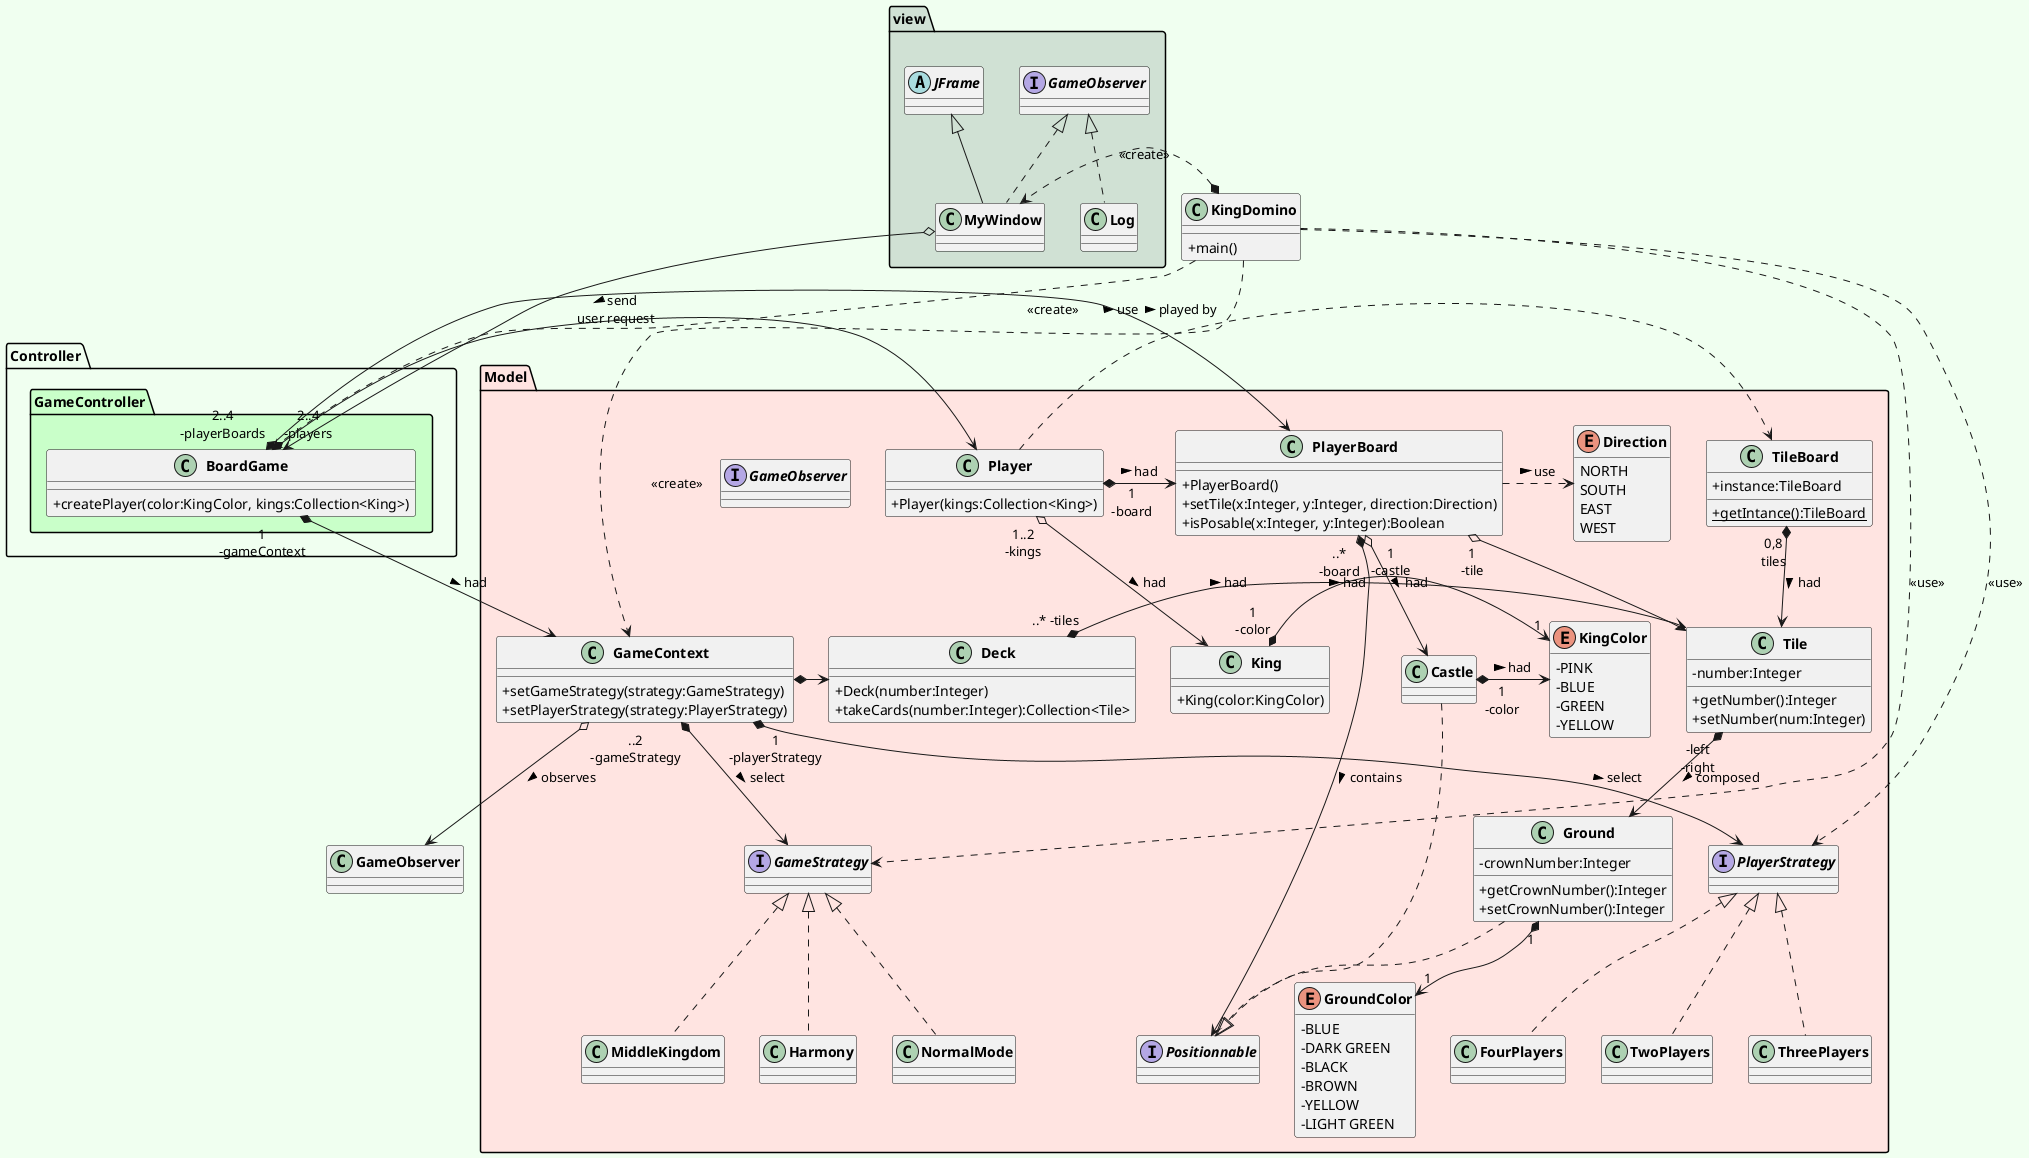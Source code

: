 @startuml
'skinparam style strictuml
skinparam classAttributeIconSize 0
skinparam classFontStyle Bold
hide enum methods
skinparam BackgroundColor HoneyDew

'class main qui va executer le jeu
class KingDomino{
+main()
}


package Controller{
'package CONTROLLER
package GameController #technology{
    ' plateau de jeu
    class BoardGame{

        +createPlayer(color:KingColor, kings:Collection<King>)

    }
}

}


package Model #mistyrose{
    'interface players
    interface PlayerStrategy{

    }
    class TwoPlayers implements PlayerStrategy{

    }

    class ThreePlayers implements PlayerStrategy{
    }

   class FourPlayers implements PlayerStrategy{

   }



    class Deck{
        +Deck(number:Integer)
        +takeCards(number:Integer):Collection<Tile>
    }


    'tuiles numéroté
    class Tile {

        -number:Integer
        +getNumber():Integer
        +setNumber(num:Integer)

    }
    'coté de la tuile (droite ou gauche)
    class Ground{
        -crownNumber:Integer
        +getCrownNumber():Integer
        +setCrownNumber():Integer
    }
    'couleur des cotés de la tuile
    enum GroundColor{
    -BLUE
    -DARK GREEN
    -BLACK
    -BROWN
    -YELLOW
    -LIGHT GREEN
    }
    'strategy permettant de pouvoir choisir le jeu qu'on veut
    interface GameStrategy{

    }
    'contexte du jeu
    class GameContext{
        +setGameStrategy(strategy:GameStrategy)
        +setPlayerStrategy(strategy:PlayerStrategy)
    }
    class NormalMode implements GameStrategy{

    }
    'classe dynastie
    'class Dynasty implements GameStrategy{}
    'class empire du milieu
    class MiddleKingdom implements GameStrategy{

    }

    'class harmonie
    class Harmony implements GameStrategy{

    }
    'interface observer qui va permettre de notifier les changements
    interface GameObserver{
'aussi le score final
    }

    class TileBoard{

        +instance:TileBoard
        {static}+getIntance():TileBoard
    }




    class PlayerBoard{
        +PlayerBoard()
        +setTile(x:Integer, y:Integer, direction:Direction)
        +isPosable(x:Integer, y:Integer):Boolean
    }
    interface Positionnable{

    }

    enum Direction{
        NORTH
        SOUTH
        EAST
        WEST
    }

    'joueur
    class Player{
        +Player(kings:Collection<King>)
    }

    'roi
    class King{
        +King(color:KingColor)
    }
    'class chateau
    class Castle {

    }

    'couleur du roi et du chateau
    enum KingColor{
    -PINK
    -BLUE
    -GREEN
    -YELLOW
    }
}

'package VIEW
package view #D0E1D4{
    'application du jeu (design avec Swing)
    class MyWindow extends JFrame implements GameObserver{

    }
    'JFRAME
    abstract class JFrame{
    }

    'classe qui va permettre de notifier la partie utilisée et le score final en fin de partie
    class Log implements GameObserver{

    }
}


Ground ..|> Positionnable
Castle ..|> Positionnable
PlayerBoard "..*\n-board" *-r-> Positionnable : > contains

Deck "..* -tiles" *-> Tile : > had
Ground "1"*-->"1"GroundColor
Tile *-->Ground : "-left\n-right" > composed


TileBoard *--> Tile : "0,8\ntiles" > had


GameContext *-> Deck
GameContext *--> GameStrategy  : "..2\n-gameStrategy" > select
GameContext *--> PlayerStrategy : "1\n-playerStrategy" > select

BoardGame  *-> Player : "2..4\n-players" > played by
BoardGame *--> GameContext : "1\n-gameContext" > had

Player .> TileBoard : > use
Player *-> PlayerBoard : "1\n-board" > had
Player  o--> King : "1..2\n-kings" > had
PlayerBoard <--* "2..4\n-playerBoards" BoardGame
PlayerBoard "1\n-tile" o--> Tile
PlayerBoard "1\n-castle" o-> Castle : > had

PlayerBoard .> Direction : > use



King"1\n-color"*->"1" KingColor: > had
Castle"1\n-color"*->KingColor : > had

KingDomino..> BoardGame : <<create>>
KingDomino.> PlayerStrategy : <<use>>
KingDomino..> GameStrategy : <<use>>
KingDomino *.>MyWindow : <<create>>
KingDomino ..>GameContext : <<create>>
MyWindow o-> BoardGame : > send \nuser request
GameContext o-->GameObserver : > observes
@enduml
